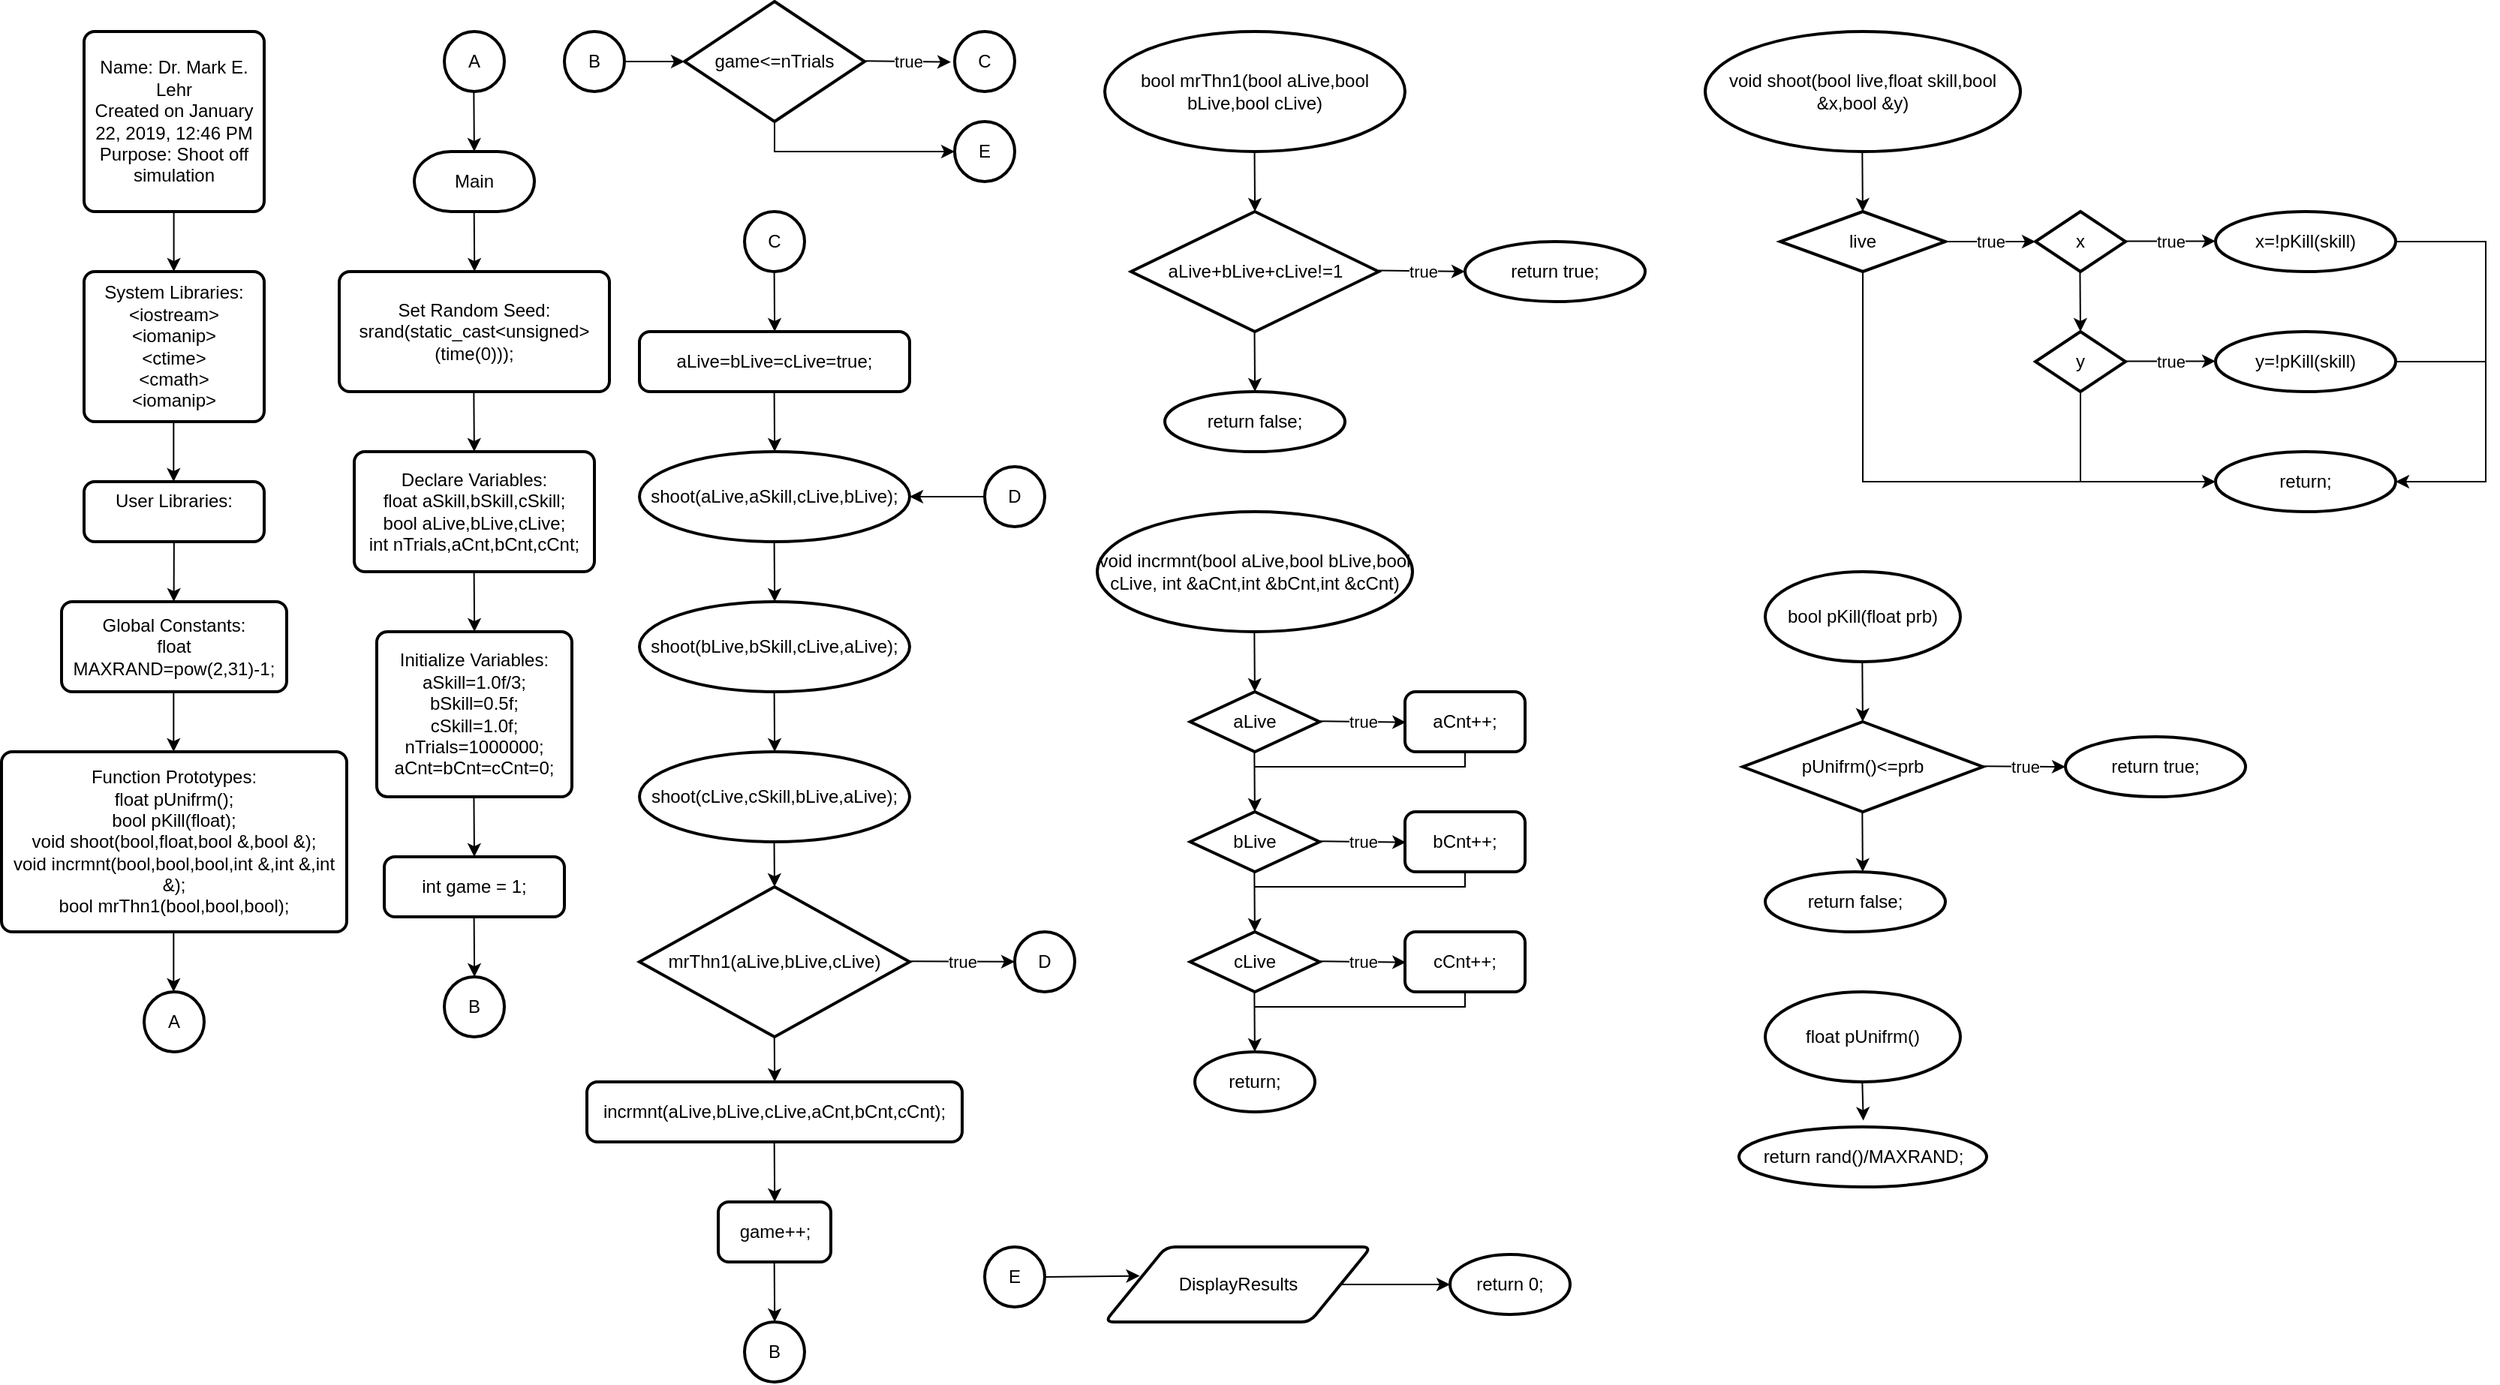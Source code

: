 <mxfile version="23.0.2" type="device">
  <diagram id="C5RBs43oDa-KdzZeNtuy" name="Page-1">
    <mxGraphModel dx="2687" dy="2036" grid="1" gridSize="10" guides="1" tooltips="1" connect="1" arrows="1" fold="1" page="1" pageScale="1" pageWidth="1169" pageHeight="827" background="#FFFFFF" math="0" shadow="0">
      <root>
        <mxCell id="WIyWlLk6GJQsqaUBKTNV-0" />
        <mxCell id="WIyWlLk6GJQsqaUBKTNV-1" parent="WIyWlLk6GJQsqaUBKTNV-0" />
        <mxCell id="3D7BzAcXDY5V_wVuQfPe-7" value="" style="endArrow=classic;html=1;rounded=0;" parent="WIyWlLk6GJQsqaUBKTNV-1" edge="1">
          <mxGeometry width="50" height="50" relative="1" as="geometry">
            <mxPoint x="99.8" y="160" as="sourcePoint" />
            <mxPoint x="99.8" y="200" as="targetPoint" />
          </mxGeometry>
        </mxCell>
        <mxCell id="3D7BzAcXDY5V_wVuQfPe-9" value="" style="endArrow=classic;html=1;rounded=0;" parent="WIyWlLk6GJQsqaUBKTNV-1" source="3D7BzAcXDY5V_wVuQfPe-87" edge="1">
          <mxGeometry width="50" height="50" relative="1" as="geometry">
            <mxPoint x="99.8" y="380" as="sourcePoint" />
            <mxPoint x="99.8" y="420" as="targetPoint" />
          </mxGeometry>
        </mxCell>
        <mxCell id="3D7BzAcXDY5V_wVuQfPe-10" value="" style="endArrow=classic;html=1;rounded=0;" parent="WIyWlLk6GJQsqaUBKTNV-1" edge="1">
          <mxGeometry width="50" height="50" relative="1" as="geometry">
            <mxPoint x="99.66" y="480" as="sourcePoint" />
            <mxPoint x="99.66" y="520" as="targetPoint" />
          </mxGeometry>
        </mxCell>
        <mxCell id="3D7BzAcXDY5V_wVuQfPe-11" value="" style="endArrow=classic;html=1;rounded=0;" parent="WIyWlLk6GJQsqaUBKTNV-1" edge="1">
          <mxGeometry width="50" height="50" relative="1" as="geometry">
            <mxPoint x="99.66" y="640" as="sourcePoint" />
            <mxPoint x="99.66" y="680" as="targetPoint" />
          </mxGeometry>
        </mxCell>
        <mxCell id="3D7BzAcXDY5V_wVuQfPe-37" value="" style="endArrow=classic;html=1;rounded=0;" parent="WIyWlLk6GJQsqaUBKTNV-1" edge="1">
          <mxGeometry width="50" height="50" relative="1" as="geometry">
            <mxPoint x="299.84" y="160" as="sourcePoint" />
            <mxPoint x="300.12" y="200" as="targetPoint" />
          </mxGeometry>
        </mxCell>
        <mxCell id="3D7BzAcXDY5V_wVuQfPe-68" value="" style="endArrow=classic;html=1;rounded=0;" parent="WIyWlLk6GJQsqaUBKTNV-1" edge="1">
          <mxGeometry width="50" height="50" relative="1" as="geometry">
            <mxPoint x="299.66" y="80" as="sourcePoint" />
            <mxPoint x="299.94" y="120" as="targetPoint" />
          </mxGeometry>
        </mxCell>
        <mxCell id="3D7BzAcXDY5V_wVuQfPe-83" value="Main" style="strokeWidth=2;html=1;shape=mxgraph.flowchart.terminator;whiteSpace=wrap;" parent="WIyWlLk6GJQsqaUBKTNV-1" vertex="1">
          <mxGeometry x="260" y="120" width="80" height="40" as="geometry" />
        </mxCell>
        <mxCell id="3D7BzAcXDY5V_wVuQfPe-84" value="&lt;div&gt;Declare Variables:&lt;/div&gt;float aSkill,bSkill,cSkill;&lt;br&gt;bool aLive,bLive,cLive;&lt;br&gt;int nTrials,aCnt,bCnt,cCnt;" style="rounded=1;whiteSpace=wrap;html=1;absoluteArcSize=1;arcSize=14;strokeWidth=2;" parent="WIyWlLk6GJQsqaUBKTNV-1" vertex="1">
          <mxGeometry x="220" y="320" width="160" height="80" as="geometry" />
        </mxCell>
        <mxCell id="3D7BzAcXDY5V_wVuQfPe-85" value="&lt;div&gt;Name: Dr. Mark E. Lehr&lt;/div&gt;Created on January 22, 2019, 12:46 PM&lt;div&gt;Purpose: Shoot off simulation&lt;/div&gt;" style="rounded=1;whiteSpace=wrap;html=1;absoluteArcSize=1;arcSize=14;strokeWidth=2;" parent="WIyWlLk6GJQsqaUBKTNV-1" vertex="1">
          <mxGeometry x="40" y="40" width="120" height="120" as="geometry" />
        </mxCell>
        <mxCell id="3D7BzAcXDY5V_wVuQfPe-86" value="&lt;div&gt;System Libraries:&lt;/div&gt;&lt;div&gt;&amp;lt;iostream&amp;gt;&lt;/div&gt;&lt;div&gt;&amp;lt;iomanip&amp;gt;&lt;/div&gt;&lt;div&gt;&amp;lt;ctime&amp;gt;&lt;/div&gt;&lt;div&gt;&amp;lt;cmath&amp;gt;&lt;/div&gt;&lt;div&gt;&amp;lt;iomanip&amp;gt;&lt;br&gt;&lt;/div&gt;" style="rounded=1;whiteSpace=wrap;html=1;absoluteArcSize=1;arcSize=14;strokeWidth=2;" parent="WIyWlLk6GJQsqaUBKTNV-1" vertex="1">
          <mxGeometry x="40" y="200" width="120" height="100" as="geometry" />
        </mxCell>
        <mxCell id="3D7BzAcXDY5V_wVuQfPe-88" value="" style="endArrow=classic;html=1;rounded=0;" parent="WIyWlLk6GJQsqaUBKTNV-1" target="3D7BzAcXDY5V_wVuQfPe-87" edge="1">
          <mxGeometry width="50" height="50" relative="1" as="geometry">
            <mxPoint x="99.8" y="380" as="sourcePoint" />
            <mxPoint x="99.8" y="420" as="targetPoint" />
          </mxGeometry>
        </mxCell>
        <mxCell id="3D7BzAcXDY5V_wVuQfPe-87" value="&lt;div&gt;User Libraries:&lt;/div&gt;&lt;div&gt;&lt;br&gt;&lt;/div&gt;" style="rounded=1;whiteSpace=wrap;html=1;absoluteArcSize=1;arcSize=14;strokeWidth=2;" parent="WIyWlLk6GJQsqaUBKTNV-1" vertex="1">
          <mxGeometry x="40" y="340" width="120" height="40" as="geometry" />
        </mxCell>
        <mxCell id="3D7BzAcXDY5V_wVuQfPe-89" value="&lt;div&gt;Global Constants:&lt;/div&gt;&lt;div&gt;float MAXRAND=pow(2,31)-1;&lt;br&gt;&lt;/div&gt;" style="rounded=1;whiteSpace=wrap;html=1;absoluteArcSize=1;arcSize=14;strokeWidth=2;" parent="WIyWlLk6GJQsqaUBKTNV-1" vertex="1">
          <mxGeometry x="25" y="420" width="150" height="60" as="geometry" />
        </mxCell>
        <mxCell id="3D7BzAcXDY5V_wVuQfPe-90" value="&lt;div&gt;Function Prototypes:&lt;/div&gt;&lt;div&gt;float pUnifrm();&lt;br&gt;bool pKill(float);&lt;br&gt;void shoot(bool,float,bool &amp;amp;,bool &amp;amp;);&lt;br&gt;void incrmnt(bool,bool,bool,int &amp;amp;,int &amp;amp;,int &amp;amp;);&lt;br&gt;bool mrThn1(bool,bool,bool);&lt;br&gt;&lt;/div&gt;" style="rounded=1;whiteSpace=wrap;html=1;absoluteArcSize=1;arcSize=14;strokeWidth=2;" parent="WIyWlLk6GJQsqaUBKTNV-1" vertex="1">
          <mxGeometry x="-15" y="520" width="230" height="120" as="geometry" />
        </mxCell>
        <mxCell id="3D7BzAcXDY5V_wVuQfPe-92" value="&lt;div&gt;Initialize Variables:&lt;br&gt;&lt;/div&gt;&lt;div&gt;aSkill=1.0f/3;&lt;/div&gt;bSkill=0.5f;&lt;br&gt;cSkill=1.0f;&lt;br&gt;nTrials=1000000;&lt;br&gt;aCnt=bCnt=cCnt=0;" style="rounded=1;whiteSpace=wrap;html=1;absoluteArcSize=1;arcSize=14;strokeWidth=2;" parent="WIyWlLk6GJQsqaUBKTNV-1" vertex="1">
          <mxGeometry x="235" y="440" width="130" height="110" as="geometry" />
        </mxCell>
        <mxCell id="3D7BzAcXDY5V_wVuQfPe-99" value="A" style="strokeWidth=2;html=1;shape=mxgraph.flowchart.start_2;whiteSpace=wrap;" parent="WIyWlLk6GJQsqaUBKTNV-1" vertex="1">
          <mxGeometry x="280" y="40" width="40" height="40" as="geometry" />
        </mxCell>
        <mxCell id="3D7BzAcXDY5V_wVuQfPe-100" value="A" style="strokeWidth=2;html=1;shape=mxgraph.flowchart.start_2;whiteSpace=wrap;" parent="WIyWlLk6GJQsqaUBKTNV-1" vertex="1">
          <mxGeometry x="80" y="680" width="40" height="40" as="geometry" />
        </mxCell>
        <mxCell id="BHlhIp3Oo2TLX51PA0W_-4" value="&lt;div&gt;B&lt;/div&gt;" style="strokeWidth=2;html=1;shape=mxgraph.flowchart.start_2;whiteSpace=wrap;" vertex="1" parent="WIyWlLk6GJQsqaUBKTNV-1">
          <mxGeometry x="360" y="40" width="40" height="40" as="geometry" />
        </mxCell>
        <mxCell id="BHlhIp3Oo2TLX51PA0W_-31" value="" style="endArrow=classic;html=1;rounded=0;" edge="1" parent="WIyWlLk6GJQsqaUBKTNV-1">
          <mxGeometry width="50" height="50" relative="1" as="geometry">
            <mxPoint x="99.66" y="300" as="sourcePoint" />
            <mxPoint x="99.66" y="340" as="targetPoint" />
          </mxGeometry>
        </mxCell>
        <mxCell id="BHlhIp3Oo2TLX51PA0W_-32" value="&lt;div&gt;Set Random Seed:&lt;/div&gt;&lt;div&gt;srand(static_cast&amp;lt;unsigned&amp;gt;(time(0)));&lt;br&gt;&lt;/div&gt;" style="rounded=1;whiteSpace=wrap;html=1;absoluteArcSize=1;arcSize=14;strokeWidth=2;" vertex="1" parent="WIyWlLk6GJQsqaUBKTNV-1">
          <mxGeometry x="210" y="200" width="180" height="80" as="geometry" />
        </mxCell>
        <mxCell id="BHlhIp3Oo2TLX51PA0W_-33" value="" style="endArrow=classic;html=1;rounded=0;" edge="1" parent="WIyWlLk6GJQsqaUBKTNV-1">
          <mxGeometry width="50" height="50" relative="1" as="geometry">
            <mxPoint x="299.66" y="280" as="sourcePoint" />
            <mxPoint x="299.94" y="320" as="targetPoint" />
          </mxGeometry>
        </mxCell>
        <mxCell id="BHlhIp3Oo2TLX51PA0W_-35" value="" style="endArrow=classic;html=1;rounded=0;" edge="1" parent="WIyWlLk6GJQsqaUBKTNV-1">
          <mxGeometry width="50" height="50" relative="1" as="geometry">
            <mxPoint x="299.8" y="400" as="sourcePoint" />
            <mxPoint x="300.08" y="440" as="targetPoint" />
          </mxGeometry>
        </mxCell>
        <mxCell id="BHlhIp3Oo2TLX51PA0W_-36" value="" style="endArrow=classic;html=1;rounded=0;" edge="1" parent="WIyWlLk6GJQsqaUBKTNV-1">
          <mxGeometry width="50" height="50" relative="1" as="geometry">
            <mxPoint x="299.71" y="550" as="sourcePoint" />
            <mxPoint x="299.99" y="590" as="targetPoint" />
          </mxGeometry>
        </mxCell>
        <mxCell id="BHlhIp3Oo2TLX51PA0W_-37" value="&lt;div&gt;B&lt;/div&gt;" style="strokeWidth=2;html=1;shape=mxgraph.flowchart.start_2;whiteSpace=wrap;" vertex="1" parent="WIyWlLk6GJQsqaUBKTNV-1">
          <mxGeometry x="280" y="670" width="40" height="40" as="geometry" />
        </mxCell>
        <mxCell id="BHlhIp3Oo2TLX51PA0W_-40" value="game&amp;lt;=nTrials" style="strokeWidth=2;html=1;shape=mxgraph.flowchart.decision;whiteSpace=wrap;" vertex="1" parent="WIyWlLk6GJQsqaUBKTNV-1">
          <mxGeometry x="440" y="20" width="120" height="80" as="geometry" />
        </mxCell>
        <mxCell id="BHlhIp3Oo2TLX51PA0W_-42" value="aLive=bLive=cLive=true;" style="rounded=1;whiteSpace=wrap;html=1;absoluteArcSize=1;arcSize=14;strokeWidth=2;" vertex="1" parent="WIyWlLk6GJQsqaUBKTNV-1">
          <mxGeometry x="410" y="240" width="180" height="40" as="geometry" />
        </mxCell>
        <mxCell id="BHlhIp3Oo2TLX51PA0W_-43" value="int game = 1;" style="rounded=1;whiteSpace=wrap;html=1;absoluteArcSize=1;arcSize=14;strokeWidth=2;" vertex="1" parent="WIyWlLk6GJQsqaUBKTNV-1">
          <mxGeometry x="240" y="590" width="120" height="40" as="geometry" />
        </mxCell>
        <mxCell id="BHlhIp3Oo2TLX51PA0W_-44" value="" style="endArrow=classic;html=1;rounded=0;" edge="1" parent="WIyWlLk6GJQsqaUBKTNV-1">
          <mxGeometry width="50" height="50" relative="1" as="geometry">
            <mxPoint x="299.8" y="630" as="sourcePoint" />
            <mxPoint x="300.08" y="670" as="targetPoint" />
          </mxGeometry>
        </mxCell>
        <mxCell id="BHlhIp3Oo2TLX51PA0W_-45" value="" style="endArrow=classic;html=1;rounded=0;" edge="1" parent="WIyWlLk6GJQsqaUBKTNV-1">
          <mxGeometry width="50" height="50" relative="1" as="geometry">
            <mxPoint x="499.8" y="200" as="sourcePoint" />
            <mxPoint x="500.08" y="240" as="targetPoint" />
          </mxGeometry>
        </mxCell>
        <mxCell id="BHlhIp3Oo2TLX51PA0W_-56" value="shoot(aLive,aSkill,cLive,bLive);" style="strokeWidth=2;html=1;shape=mxgraph.flowchart.start_2;whiteSpace=wrap;" vertex="1" parent="WIyWlLk6GJQsqaUBKTNV-1">
          <mxGeometry x="410" y="320" width="180" height="60" as="geometry" />
        </mxCell>
        <mxCell id="BHlhIp3Oo2TLX51PA0W_-57" value="shoot(bLive,bSkill,cLive,aLive);" style="strokeWidth=2;html=1;shape=mxgraph.flowchart.start_2;whiteSpace=wrap;" vertex="1" parent="WIyWlLk6GJQsqaUBKTNV-1">
          <mxGeometry x="410" y="420" width="180" height="60" as="geometry" />
        </mxCell>
        <mxCell id="BHlhIp3Oo2TLX51PA0W_-58" value="shoot(cLive,cSkill,bLive,aLive);" style="strokeWidth=2;html=1;shape=mxgraph.flowchart.start_2;whiteSpace=wrap;" vertex="1" parent="WIyWlLk6GJQsqaUBKTNV-1">
          <mxGeometry x="410" y="520" width="180" height="60" as="geometry" />
        </mxCell>
        <mxCell id="BHlhIp3Oo2TLX51PA0W_-59" value="" style="endArrow=classic;html=1;rounded=0;" edge="1" parent="WIyWlLk6GJQsqaUBKTNV-1">
          <mxGeometry width="50" height="50" relative="1" as="geometry">
            <mxPoint x="499.8" y="280" as="sourcePoint" />
            <mxPoint x="500.08" y="320" as="targetPoint" />
          </mxGeometry>
        </mxCell>
        <mxCell id="BHlhIp3Oo2TLX51PA0W_-60" value="" style="endArrow=classic;html=1;rounded=0;" edge="1" parent="WIyWlLk6GJQsqaUBKTNV-1">
          <mxGeometry width="50" height="50" relative="1" as="geometry">
            <mxPoint x="499.8" y="380" as="sourcePoint" />
            <mxPoint x="500.08" y="420" as="targetPoint" />
          </mxGeometry>
        </mxCell>
        <mxCell id="BHlhIp3Oo2TLX51PA0W_-61" value="" style="endArrow=classic;html=1;rounded=0;" edge="1" parent="WIyWlLk6GJQsqaUBKTNV-1">
          <mxGeometry width="50" height="50" relative="1" as="geometry">
            <mxPoint x="499.8" y="480" as="sourcePoint" />
            <mxPoint x="500.08" y="520" as="targetPoint" />
          </mxGeometry>
        </mxCell>
        <mxCell id="BHlhIp3Oo2TLX51PA0W_-63" value="mrThn1(aLive,bLive,cLive)" style="strokeWidth=2;html=1;shape=mxgraph.flowchart.decision;whiteSpace=wrap;" vertex="1" parent="WIyWlLk6GJQsqaUBKTNV-1">
          <mxGeometry x="410" y="610" width="180" height="100" as="geometry" />
        </mxCell>
        <mxCell id="BHlhIp3Oo2TLX51PA0W_-64" value="" style="endArrow=classic;html=1;rounded=0;" edge="1" parent="WIyWlLk6GJQsqaUBKTNV-1">
          <mxGeometry width="50" height="50" relative="1" as="geometry">
            <mxPoint x="499.76" y="580" as="sourcePoint" />
            <mxPoint x="500" y="610" as="targetPoint" />
          </mxGeometry>
        </mxCell>
        <mxCell id="BHlhIp3Oo2TLX51PA0W_-65" value="" style="endArrow=classic;html=1;rounded=0;" edge="1" parent="WIyWlLk6GJQsqaUBKTNV-1" source="BHlhIp3Oo2TLX51PA0W_-67">
          <mxGeometry relative="1" as="geometry">
            <mxPoint x="590" y="659.66" as="sourcePoint" />
            <mxPoint x="660" y="660" as="targetPoint" />
          </mxGeometry>
        </mxCell>
        <mxCell id="BHlhIp3Oo2TLX51PA0W_-68" value="" style="endArrow=classic;html=1;rounded=0;" edge="1" parent="WIyWlLk6GJQsqaUBKTNV-1" target="BHlhIp3Oo2TLX51PA0W_-67">
          <mxGeometry relative="1" as="geometry">
            <mxPoint x="590" y="659.66" as="sourcePoint" />
            <mxPoint x="660" y="660" as="targetPoint" />
          </mxGeometry>
        </mxCell>
        <mxCell id="BHlhIp3Oo2TLX51PA0W_-69" value="true" style="edgeLabel;resizable=0;html=1;align=center;verticalAlign=middle;" connectable="0" vertex="1" parent="BHlhIp3Oo2TLX51PA0W_-68">
          <mxGeometry relative="1" as="geometry" />
        </mxCell>
        <mxCell id="BHlhIp3Oo2TLX51PA0W_-67" value="D" style="strokeWidth=2;html=1;shape=mxgraph.flowchart.start_2;whiteSpace=wrap;" vertex="1" parent="WIyWlLk6GJQsqaUBKTNV-1">
          <mxGeometry x="660" y="640" width="40" height="40" as="geometry" />
        </mxCell>
        <mxCell id="BHlhIp3Oo2TLX51PA0W_-70" value="D" style="strokeWidth=2;html=1;shape=mxgraph.flowchart.start_2;whiteSpace=wrap;" vertex="1" parent="WIyWlLk6GJQsqaUBKTNV-1">
          <mxGeometry x="640" y="330" width="40" height="40" as="geometry" />
        </mxCell>
        <mxCell id="BHlhIp3Oo2TLX51PA0W_-71" value="" style="endArrow=classic;html=1;rounded=0;exitX=0;exitY=0.5;exitDx=0;exitDy=0;exitPerimeter=0;entryX=1;entryY=0.5;entryDx=0;entryDy=0;entryPerimeter=0;" edge="1" parent="WIyWlLk6GJQsqaUBKTNV-1" source="BHlhIp3Oo2TLX51PA0W_-70" target="BHlhIp3Oo2TLX51PA0W_-56">
          <mxGeometry width="50" height="50" relative="1" as="geometry">
            <mxPoint x="630" y="480" as="sourcePoint" />
            <mxPoint x="600" y="350" as="targetPoint" />
          </mxGeometry>
        </mxCell>
        <mxCell id="BHlhIp3Oo2TLX51PA0W_-73" value="" style="endArrow=classic;html=1;rounded=0;" edge="1" parent="WIyWlLk6GJQsqaUBKTNV-1">
          <mxGeometry width="50" height="50" relative="1" as="geometry">
            <mxPoint x="499.86" y="710" as="sourcePoint" />
            <mxPoint x="500.1" y="740" as="targetPoint" />
          </mxGeometry>
        </mxCell>
        <mxCell id="BHlhIp3Oo2TLX51PA0W_-75" value="incrmnt(aLive,bLive,cLive,aCnt,bCnt,cCnt);" style="rounded=1;whiteSpace=wrap;html=1;absoluteArcSize=1;arcSize=14;strokeWidth=2;" vertex="1" parent="WIyWlLk6GJQsqaUBKTNV-1">
          <mxGeometry x="375" y="740" width="250" height="40" as="geometry" />
        </mxCell>
        <mxCell id="BHlhIp3Oo2TLX51PA0W_-77" value="void incrmnt(bool aLive,bool bLive,bool cLive, int &amp;amp;aCnt,int &amp;amp;bCnt,int &amp;amp;cCnt)" style="strokeWidth=2;html=1;shape=mxgraph.flowchart.start_1;whiteSpace=wrap;" vertex="1" parent="WIyWlLk6GJQsqaUBKTNV-1">
          <mxGeometry x="715" y="360" width="210" height="80" as="geometry" />
        </mxCell>
        <mxCell id="BHlhIp3Oo2TLX51PA0W_-78" value="bool mrThn1(bool aLive,bool bLive,bool cLive)" style="strokeWidth=2;html=1;shape=mxgraph.flowchart.start_1;whiteSpace=wrap;" vertex="1" parent="WIyWlLk6GJQsqaUBKTNV-1">
          <mxGeometry x="720" y="40" width="200" height="80" as="geometry" />
        </mxCell>
        <mxCell id="BHlhIp3Oo2TLX51PA0W_-79" value="void shoot(bool live,float skill,bool &amp;amp;x,bool &amp;amp;y)" style="strokeWidth=2;html=1;shape=mxgraph.flowchart.start_1;whiteSpace=wrap;" vertex="1" parent="WIyWlLk6GJQsqaUBKTNV-1">
          <mxGeometry x="1120" y="40" width="210" height="80" as="geometry" />
        </mxCell>
        <mxCell id="BHlhIp3Oo2TLX51PA0W_-80" value="bool pKill(float prb)" style="strokeWidth=2;html=1;shape=mxgraph.flowchart.start_1;whiteSpace=wrap;" vertex="1" parent="WIyWlLk6GJQsqaUBKTNV-1">
          <mxGeometry x="1160" y="400" width="130" height="60" as="geometry" />
        </mxCell>
        <mxCell id="BHlhIp3Oo2TLX51PA0W_-81" value="float pUnifrm()" style="strokeWidth=2;html=1;shape=mxgraph.flowchart.start_1;whiteSpace=wrap;" vertex="1" parent="WIyWlLk6GJQsqaUBKTNV-1">
          <mxGeometry x="1160" y="680" width="130" height="60" as="geometry" />
        </mxCell>
        <mxCell id="BHlhIp3Oo2TLX51PA0W_-83" value="aLive+bLive+cLive!=1" style="strokeWidth=2;html=1;shape=mxgraph.flowchart.decision;whiteSpace=wrap;" vertex="1" parent="WIyWlLk6GJQsqaUBKTNV-1">
          <mxGeometry x="737.5" y="160" width="165" height="80" as="geometry" />
        </mxCell>
        <mxCell id="BHlhIp3Oo2TLX51PA0W_-84" value="" style="endArrow=classic;html=1;rounded=0;" edge="1" parent="WIyWlLk6GJQsqaUBKTNV-1">
          <mxGeometry relative="1" as="geometry">
            <mxPoint x="902.5" y="199.31" as="sourcePoint" />
            <mxPoint x="960" y="200" as="targetPoint" />
          </mxGeometry>
        </mxCell>
        <mxCell id="BHlhIp3Oo2TLX51PA0W_-85" value="true" style="edgeLabel;resizable=0;html=1;align=center;verticalAlign=middle;" connectable="0" vertex="1" parent="BHlhIp3Oo2TLX51PA0W_-84">
          <mxGeometry relative="1" as="geometry" />
        </mxCell>
        <mxCell id="BHlhIp3Oo2TLX51PA0W_-86" value="return true;" style="strokeWidth=2;html=1;shape=mxgraph.flowchart.start_1;whiteSpace=wrap;" vertex="1" parent="WIyWlLk6GJQsqaUBKTNV-1">
          <mxGeometry x="960" y="180" width="120" height="40" as="geometry" />
        </mxCell>
        <mxCell id="BHlhIp3Oo2TLX51PA0W_-88" value="" style="endArrow=classic;html=1;rounded=0;" edge="1" parent="WIyWlLk6GJQsqaUBKTNV-1">
          <mxGeometry width="50" height="50" relative="1" as="geometry">
            <mxPoint x="819.76" y="240" as="sourcePoint" />
            <mxPoint x="820.04" y="280" as="targetPoint" />
          </mxGeometry>
        </mxCell>
        <mxCell id="BHlhIp3Oo2TLX51PA0W_-89" value="" style="endArrow=classic;html=1;rounded=0;" edge="1" parent="WIyWlLk6GJQsqaUBKTNV-1">
          <mxGeometry width="50" height="50" relative="1" as="geometry">
            <mxPoint x="819.76" y="120" as="sourcePoint" />
            <mxPoint x="820.04" y="160" as="targetPoint" />
          </mxGeometry>
        </mxCell>
        <mxCell id="BHlhIp3Oo2TLX51PA0W_-90" value="return false;" style="strokeWidth=2;html=1;shape=mxgraph.flowchart.start_1;whiteSpace=wrap;" vertex="1" parent="WIyWlLk6GJQsqaUBKTNV-1">
          <mxGeometry x="760" y="280" width="120" height="40" as="geometry" />
        </mxCell>
        <mxCell id="BHlhIp3Oo2TLX51PA0W_-91" value="aLive" style="strokeWidth=2;html=1;shape=mxgraph.flowchart.decision;whiteSpace=wrap;" vertex="1" parent="WIyWlLk6GJQsqaUBKTNV-1">
          <mxGeometry x="776.88" y="480" width="86.25" height="40" as="geometry" />
        </mxCell>
        <mxCell id="BHlhIp3Oo2TLX51PA0W_-92" value="" style="endArrow=classic;html=1;rounded=0;" edge="1" parent="WIyWlLk6GJQsqaUBKTNV-1">
          <mxGeometry relative="1" as="geometry">
            <mxPoint x="863.13" y="499.65" as="sourcePoint" />
            <mxPoint x="920.63" y="500.34" as="targetPoint" />
          </mxGeometry>
        </mxCell>
        <mxCell id="BHlhIp3Oo2TLX51PA0W_-93" value="true" style="edgeLabel;resizable=0;html=1;align=center;verticalAlign=middle;" connectable="0" vertex="1" parent="BHlhIp3Oo2TLX51PA0W_-92">
          <mxGeometry relative="1" as="geometry" />
        </mxCell>
        <mxCell id="BHlhIp3Oo2TLX51PA0W_-94" value="aCnt++;" style="rounded=1;whiteSpace=wrap;html=1;absoluteArcSize=1;arcSize=14;strokeWidth=2;" vertex="1" parent="WIyWlLk6GJQsqaUBKTNV-1">
          <mxGeometry x="920" y="480" width="80" height="40" as="geometry" />
        </mxCell>
        <mxCell id="BHlhIp3Oo2TLX51PA0W_-95" value="" style="endArrow=classic;html=1;rounded=0;" edge="1" parent="WIyWlLk6GJQsqaUBKTNV-1">
          <mxGeometry width="50" height="50" relative="1" as="geometry">
            <mxPoint x="819.66" y="520" as="sourcePoint" />
            <mxPoint x="819.94" y="560" as="targetPoint" />
          </mxGeometry>
        </mxCell>
        <mxCell id="BHlhIp3Oo2TLX51PA0W_-96" value="" style="endArrow=none;html=1;rounded=0;exitX=0.5;exitY=1;exitDx=0;exitDy=0;" edge="1" parent="WIyWlLk6GJQsqaUBKTNV-1" source="BHlhIp3Oo2TLX51PA0W_-94">
          <mxGeometry width="50" height="50" relative="1" as="geometry">
            <mxPoint x="890" y="460" as="sourcePoint" />
            <mxPoint x="820" y="530" as="targetPoint" />
            <Array as="points">
              <mxPoint x="960" y="530" />
            </Array>
          </mxGeometry>
        </mxCell>
        <mxCell id="BHlhIp3Oo2TLX51PA0W_-103" value="bLive" style="strokeWidth=2;html=1;shape=mxgraph.flowchart.decision;whiteSpace=wrap;" vertex="1" parent="WIyWlLk6GJQsqaUBKTNV-1">
          <mxGeometry x="776.88" y="560" width="86.25" height="40" as="geometry" />
        </mxCell>
        <mxCell id="BHlhIp3Oo2TLX51PA0W_-104" value="" style="endArrow=classic;html=1;rounded=0;" edge="1" parent="WIyWlLk6GJQsqaUBKTNV-1">
          <mxGeometry relative="1" as="geometry">
            <mxPoint x="863.13" y="579.65" as="sourcePoint" />
            <mxPoint x="920.63" y="580.34" as="targetPoint" />
          </mxGeometry>
        </mxCell>
        <mxCell id="BHlhIp3Oo2TLX51PA0W_-105" value="true" style="edgeLabel;resizable=0;html=1;align=center;verticalAlign=middle;" connectable="0" vertex="1" parent="BHlhIp3Oo2TLX51PA0W_-104">
          <mxGeometry relative="1" as="geometry" />
        </mxCell>
        <mxCell id="BHlhIp3Oo2TLX51PA0W_-106" value="bCnt++;" style="rounded=1;whiteSpace=wrap;html=1;absoluteArcSize=1;arcSize=14;strokeWidth=2;" vertex="1" parent="WIyWlLk6GJQsqaUBKTNV-1">
          <mxGeometry x="920" y="560" width="80" height="40" as="geometry" />
        </mxCell>
        <mxCell id="BHlhIp3Oo2TLX51PA0W_-107" value="" style="endArrow=classic;html=1;rounded=0;" edge="1" parent="WIyWlLk6GJQsqaUBKTNV-1">
          <mxGeometry width="50" height="50" relative="1" as="geometry">
            <mxPoint x="819.66" y="600" as="sourcePoint" />
            <mxPoint x="819.94" y="640" as="targetPoint" />
          </mxGeometry>
        </mxCell>
        <mxCell id="BHlhIp3Oo2TLX51PA0W_-108" value="" style="endArrow=none;html=1;rounded=0;exitX=0.5;exitY=1;exitDx=0;exitDy=0;" edge="1" parent="WIyWlLk6GJQsqaUBKTNV-1" source="BHlhIp3Oo2TLX51PA0W_-106">
          <mxGeometry width="50" height="50" relative="1" as="geometry">
            <mxPoint x="890" y="540" as="sourcePoint" />
            <mxPoint x="820" y="610" as="targetPoint" />
            <Array as="points">
              <mxPoint x="960" y="610" />
            </Array>
          </mxGeometry>
        </mxCell>
        <mxCell id="BHlhIp3Oo2TLX51PA0W_-109" value="cLive" style="strokeWidth=2;html=1;shape=mxgraph.flowchart.decision;whiteSpace=wrap;" vertex="1" parent="WIyWlLk6GJQsqaUBKTNV-1">
          <mxGeometry x="776.88" y="640" width="86.25" height="40" as="geometry" />
        </mxCell>
        <mxCell id="BHlhIp3Oo2TLX51PA0W_-110" value="" style="endArrow=classic;html=1;rounded=0;" edge="1" parent="WIyWlLk6GJQsqaUBKTNV-1">
          <mxGeometry relative="1" as="geometry">
            <mxPoint x="863.13" y="659.65" as="sourcePoint" />
            <mxPoint x="920.63" y="660.34" as="targetPoint" />
          </mxGeometry>
        </mxCell>
        <mxCell id="BHlhIp3Oo2TLX51PA0W_-111" value="true" style="edgeLabel;resizable=0;html=1;align=center;verticalAlign=middle;" connectable="0" vertex="1" parent="BHlhIp3Oo2TLX51PA0W_-110">
          <mxGeometry relative="1" as="geometry" />
        </mxCell>
        <mxCell id="BHlhIp3Oo2TLX51PA0W_-112" value="cCnt++;" style="rounded=1;whiteSpace=wrap;html=1;absoluteArcSize=1;arcSize=14;strokeWidth=2;" vertex="1" parent="WIyWlLk6GJQsqaUBKTNV-1">
          <mxGeometry x="920" y="640" width="80" height="40" as="geometry" />
        </mxCell>
        <mxCell id="BHlhIp3Oo2TLX51PA0W_-113" value="" style="endArrow=classic;html=1;rounded=0;" edge="1" parent="WIyWlLk6GJQsqaUBKTNV-1">
          <mxGeometry width="50" height="50" relative="1" as="geometry">
            <mxPoint x="819.66" y="680" as="sourcePoint" />
            <mxPoint x="819.94" y="720" as="targetPoint" />
          </mxGeometry>
        </mxCell>
        <mxCell id="BHlhIp3Oo2TLX51PA0W_-114" value="" style="endArrow=none;html=1;rounded=0;exitX=0.5;exitY=1;exitDx=0;exitDy=0;" edge="1" parent="WIyWlLk6GJQsqaUBKTNV-1" source="BHlhIp3Oo2TLX51PA0W_-112">
          <mxGeometry width="50" height="50" relative="1" as="geometry">
            <mxPoint x="890" y="620" as="sourcePoint" />
            <mxPoint x="820" y="690" as="targetPoint" />
            <Array as="points">
              <mxPoint x="960" y="690" />
            </Array>
          </mxGeometry>
        </mxCell>
        <mxCell id="BHlhIp3Oo2TLX51PA0W_-115" value="return;" style="strokeWidth=2;html=1;shape=mxgraph.flowchart.start_1;whiteSpace=wrap;" vertex="1" parent="WIyWlLk6GJQsqaUBKTNV-1">
          <mxGeometry x="780.01" y="720" width="79.99" height="40" as="geometry" />
        </mxCell>
        <mxCell id="BHlhIp3Oo2TLX51PA0W_-116" value="" style="endArrow=classic;html=1;rounded=0;" edge="1" parent="WIyWlLk6GJQsqaUBKTNV-1">
          <mxGeometry width="50" height="50" relative="1" as="geometry">
            <mxPoint x="819.66" y="440" as="sourcePoint" />
            <mxPoint x="819.94" y="480" as="targetPoint" />
          </mxGeometry>
        </mxCell>
        <mxCell id="BHlhIp3Oo2TLX51PA0W_-117" value="live" style="strokeWidth=2;html=1;shape=mxgraph.flowchart.decision;whiteSpace=wrap;" vertex="1" parent="WIyWlLk6GJQsqaUBKTNV-1">
          <mxGeometry x="1170" y="160" width="110" height="40" as="geometry" />
        </mxCell>
        <mxCell id="BHlhIp3Oo2TLX51PA0W_-118" value="" style="endArrow=classic;html=1;rounded=0;" edge="1" parent="WIyWlLk6GJQsqaUBKTNV-1">
          <mxGeometry width="50" height="50" relative="1" as="geometry">
            <mxPoint x="1224.66" y="120" as="sourcePoint" />
            <mxPoint x="1224.94" y="160" as="targetPoint" />
          </mxGeometry>
        </mxCell>
        <mxCell id="BHlhIp3Oo2TLX51PA0W_-119" value="" style="endArrow=classic;html=1;rounded=0;entryX=0;entryY=0.5;entryDx=0;entryDy=0;entryPerimeter=0;" edge="1" parent="WIyWlLk6GJQsqaUBKTNV-1" target="BHlhIp3Oo2TLX51PA0W_-121">
          <mxGeometry relative="1" as="geometry">
            <mxPoint x="1280" y="180.0" as="sourcePoint" />
            <mxPoint x="1337.5" y="180.69" as="targetPoint" />
          </mxGeometry>
        </mxCell>
        <mxCell id="BHlhIp3Oo2TLX51PA0W_-120" value="true" style="edgeLabel;resizable=0;html=1;align=center;verticalAlign=middle;" connectable="0" vertex="1" parent="BHlhIp3Oo2TLX51PA0W_-119">
          <mxGeometry relative="1" as="geometry" />
        </mxCell>
        <mxCell id="BHlhIp3Oo2TLX51PA0W_-121" value="x" style="strokeWidth=2;html=1;shape=mxgraph.flowchart.decision;whiteSpace=wrap;" vertex="1" parent="WIyWlLk6GJQsqaUBKTNV-1">
          <mxGeometry x="1340" y="160" width="60" height="40" as="geometry" />
        </mxCell>
        <mxCell id="BHlhIp3Oo2TLX51PA0W_-122" value="" style="endArrow=classic;html=1;rounded=0;entryX=0;entryY=0.5;entryDx=0;entryDy=0;entryPerimeter=0;" edge="1" parent="WIyWlLk6GJQsqaUBKTNV-1">
          <mxGeometry relative="1" as="geometry">
            <mxPoint x="1400" y="179.71" as="sourcePoint" />
            <mxPoint x="1460" y="179.71" as="targetPoint" />
          </mxGeometry>
        </mxCell>
        <mxCell id="BHlhIp3Oo2TLX51PA0W_-123" value="true" style="edgeLabel;resizable=0;html=1;align=center;verticalAlign=middle;" connectable="0" vertex="1" parent="BHlhIp3Oo2TLX51PA0W_-122">
          <mxGeometry relative="1" as="geometry" />
        </mxCell>
        <mxCell id="BHlhIp3Oo2TLX51PA0W_-124" value="x=!pKill(skill)" style="strokeWidth=2;html=1;shape=mxgraph.flowchart.start_1;whiteSpace=wrap;" vertex="1" parent="WIyWlLk6GJQsqaUBKTNV-1">
          <mxGeometry x="1460" y="160" width="120" height="40" as="geometry" />
        </mxCell>
        <mxCell id="BHlhIp3Oo2TLX51PA0W_-125" value="" style="endArrow=classic;html=1;rounded=0;" edge="1" parent="WIyWlLk6GJQsqaUBKTNV-1">
          <mxGeometry width="50" height="50" relative="1" as="geometry">
            <mxPoint x="1369.71" y="200" as="sourcePoint" />
            <mxPoint x="1369.99" y="240" as="targetPoint" />
          </mxGeometry>
        </mxCell>
        <mxCell id="BHlhIp3Oo2TLX51PA0W_-126" value="y" style="strokeWidth=2;html=1;shape=mxgraph.flowchart.decision;whiteSpace=wrap;" vertex="1" parent="WIyWlLk6GJQsqaUBKTNV-1">
          <mxGeometry x="1340" y="240" width="60" height="40" as="geometry" />
        </mxCell>
        <mxCell id="BHlhIp3Oo2TLX51PA0W_-128" value="" style="endArrow=classic;html=1;rounded=0;entryX=0;entryY=0.5;entryDx=0;entryDy=0;entryPerimeter=0;" edge="1" parent="WIyWlLk6GJQsqaUBKTNV-1">
          <mxGeometry relative="1" as="geometry">
            <mxPoint x="1400" y="259.71" as="sourcePoint" />
            <mxPoint x="1460" y="259.71" as="targetPoint" />
          </mxGeometry>
        </mxCell>
        <mxCell id="BHlhIp3Oo2TLX51PA0W_-129" value="true" style="edgeLabel;resizable=0;html=1;align=center;verticalAlign=middle;" connectable="0" vertex="1" parent="BHlhIp3Oo2TLX51PA0W_-128">
          <mxGeometry relative="1" as="geometry" />
        </mxCell>
        <mxCell id="BHlhIp3Oo2TLX51PA0W_-130" value="y=!pKill(skill)" style="strokeWidth=2;html=1;shape=mxgraph.flowchart.start_1;whiteSpace=wrap;" vertex="1" parent="WIyWlLk6GJQsqaUBKTNV-1">
          <mxGeometry x="1460" y="240" width="120" height="40" as="geometry" />
        </mxCell>
        <mxCell id="BHlhIp3Oo2TLX51PA0W_-131" value="return;" style="strokeWidth=2;html=1;shape=mxgraph.flowchart.start_1;whiteSpace=wrap;" vertex="1" parent="WIyWlLk6GJQsqaUBKTNV-1">
          <mxGeometry x="1460" y="320" width="120" height="40" as="geometry" />
        </mxCell>
        <mxCell id="BHlhIp3Oo2TLX51PA0W_-132" value="" style="endArrow=classic;html=1;rounded=0;exitX=1;exitY=0.5;exitDx=0;exitDy=0;exitPerimeter=0;entryX=1;entryY=0.5;entryDx=0;entryDy=0;entryPerimeter=0;" edge="1" parent="WIyWlLk6GJQsqaUBKTNV-1" source="BHlhIp3Oo2TLX51PA0W_-124" target="BHlhIp3Oo2TLX51PA0W_-131">
          <mxGeometry width="50" height="50" relative="1" as="geometry">
            <mxPoint x="1640.0" y="200" as="sourcePoint" />
            <mxPoint x="1640.28" y="240" as="targetPoint" />
            <Array as="points">
              <mxPoint x="1640" y="180" />
              <mxPoint x="1640" y="340" />
            </Array>
          </mxGeometry>
        </mxCell>
        <mxCell id="BHlhIp3Oo2TLX51PA0W_-133" value="" style="endArrow=none;html=1;rounded=0;exitX=1;exitY=0.5;exitDx=0;exitDy=0;exitPerimeter=0;" edge="1" parent="WIyWlLk6GJQsqaUBKTNV-1" source="BHlhIp3Oo2TLX51PA0W_-130">
          <mxGeometry width="50" height="50" relative="1" as="geometry">
            <mxPoint x="1560" y="230" as="sourcePoint" />
            <mxPoint x="1640" y="260" as="targetPoint" />
          </mxGeometry>
        </mxCell>
        <mxCell id="BHlhIp3Oo2TLX51PA0W_-134" value="" style="endArrow=classic;html=1;rounded=0;entryX=0;entryY=0.5;entryDx=0;entryDy=0;entryPerimeter=0;exitX=0.5;exitY=1;exitDx=0;exitDy=0;exitPerimeter=0;" edge="1" parent="WIyWlLk6GJQsqaUBKTNV-1" source="BHlhIp3Oo2TLX51PA0W_-117" target="BHlhIp3Oo2TLX51PA0W_-131">
          <mxGeometry width="50" height="50" relative="1" as="geometry">
            <mxPoint x="1369.71" y="280" as="sourcePoint" />
            <mxPoint x="1369.99" y="320" as="targetPoint" />
            <Array as="points">
              <mxPoint x="1225" y="340" />
            </Array>
          </mxGeometry>
        </mxCell>
        <mxCell id="BHlhIp3Oo2TLX51PA0W_-135" value="" style="endArrow=none;html=1;rounded=0;exitX=0.5;exitY=1;exitDx=0;exitDy=0;exitPerimeter=0;" edge="1" parent="WIyWlLk6GJQsqaUBKTNV-1" source="BHlhIp3Oo2TLX51PA0W_-126">
          <mxGeometry width="50" height="50" relative="1" as="geometry">
            <mxPoint x="1360" y="230" as="sourcePoint" />
            <mxPoint x="1370" y="340" as="targetPoint" />
          </mxGeometry>
        </mxCell>
        <mxCell id="BHlhIp3Oo2TLX51PA0W_-137" value="pUnifrm()&amp;lt;=prb" style="strokeWidth=2;html=1;shape=mxgraph.flowchart.decision;whiteSpace=wrap;" vertex="1" parent="WIyWlLk6GJQsqaUBKTNV-1">
          <mxGeometry x="1145" y="500" width="160" height="60" as="geometry" />
        </mxCell>
        <mxCell id="BHlhIp3Oo2TLX51PA0W_-138" value="" style="endArrow=classic;html=1;rounded=0;entryX=0;entryY=0.5;entryDx=0;entryDy=0;entryPerimeter=0;" edge="1" parent="WIyWlLk6GJQsqaUBKTNV-1" target="BHlhIp3Oo2TLX51PA0W_-140">
          <mxGeometry relative="1" as="geometry">
            <mxPoint x="1305" y="529.66" as="sourcePoint" />
            <mxPoint x="1365" y="529.66" as="targetPoint" />
          </mxGeometry>
        </mxCell>
        <mxCell id="BHlhIp3Oo2TLX51PA0W_-139" value="true" style="edgeLabel;resizable=0;html=1;align=center;verticalAlign=middle;" connectable="0" vertex="1" parent="BHlhIp3Oo2TLX51PA0W_-138">
          <mxGeometry relative="1" as="geometry" />
        </mxCell>
        <mxCell id="BHlhIp3Oo2TLX51PA0W_-140" value="return true;" style="strokeWidth=2;html=1;shape=mxgraph.flowchart.start_1;whiteSpace=wrap;" vertex="1" parent="WIyWlLk6GJQsqaUBKTNV-1">
          <mxGeometry x="1360" y="510" width="120" height="40" as="geometry" />
        </mxCell>
        <mxCell id="BHlhIp3Oo2TLX51PA0W_-141" value="return false;" style="strokeWidth=2;html=1;shape=mxgraph.flowchart.start_1;whiteSpace=wrap;" vertex="1" parent="WIyWlLk6GJQsqaUBKTNV-1">
          <mxGeometry x="1160" y="600" width="120" height="40" as="geometry" />
        </mxCell>
        <mxCell id="BHlhIp3Oo2TLX51PA0W_-142" value="" style="endArrow=classic;html=1;rounded=0;" edge="1" parent="WIyWlLk6GJQsqaUBKTNV-1">
          <mxGeometry width="50" height="50" relative="1" as="geometry">
            <mxPoint x="1224.66" y="460" as="sourcePoint" />
            <mxPoint x="1224.94" y="500" as="targetPoint" />
          </mxGeometry>
        </mxCell>
        <mxCell id="BHlhIp3Oo2TLX51PA0W_-143" value="" style="endArrow=classic;html=1;rounded=0;" edge="1" parent="WIyWlLk6GJQsqaUBKTNV-1">
          <mxGeometry width="50" height="50" relative="1" as="geometry">
            <mxPoint x="1224.66" y="560" as="sourcePoint" />
            <mxPoint x="1224.94" y="600" as="targetPoint" />
          </mxGeometry>
        </mxCell>
        <mxCell id="BHlhIp3Oo2TLX51PA0W_-144" value="return rand()/MAXRAND;" style="strokeWidth=2;html=1;shape=mxgraph.flowchart.start_1;whiteSpace=wrap;" vertex="1" parent="WIyWlLk6GJQsqaUBKTNV-1">
          <mxGeometry x="1142.5" y="770" width="165" height="40" as="geometry" />
        </mxCell>
        <mxCell id="BHlhIp3Oo2TLX51PA0W_-145" value="" style="endArrow=classic;html=1;rounded=0;entryX=0.502;entryY=-0.106;entryDx=0;entryDy=0;entryPerimeter=0;" edge="1" parent="WIyWlLk6GJQsqaUBKTNV-1" target="BHlhIp3Oo2TLX51PA0W_-144">
          <mxGeometry width="50" height="50" relative="1" as="geometry">
            <mxPoint x="1224.66" y="740" as="sourcePoint" />
            <mxPoint x="1224.94" y="780" as="targetPoint" />
          </mxGeometry>
        </mxCell>
        <mxCell id="BHlhIp3Oo2TLX51PA0W_-146" value="" style="endArrow=classic;html=1;rounded=0;" edge="1" parent="WIyWlLk6GJQsqaUBKTNV-1">
          <mxGeometry width="50" height="50" relative="1" as="geometry">
            <mxPoint x="499.83" y="780" as="sourcePoint" />
            <mxPoint x="500.11" y="820" as="targetPoint" />
          </mxGeometry>
        </mxCell>
        <mxCell id="BHlhIp3Oo2TLX51PA0W_-147" value="B" style="strokeWidth=2;html=1;shape=mxgraph.flowchart.start_2;whiteSpace=wrap;" vertex="1" parent="WIyWlLk6GJQsqaUBKTNV-1">
          <mxGeometry x="480" y="900" width="40" height="40" as="geometry" />
        </mxCell>
        <mxCell id="BHlhIp3Oo2TLX51PA0W_-148" value="game++;" style="rounded=1;whiteSpace=wrap;html=1;absoluteArcSize=1;arcSize=14;strokeWidth=2;" vertex="1" parent="WIyWlLk6GJQsqaUBKTNV-1">
          <mxGeometry x="462.5" y="820" width="75" height="40" as="geometry" />
        </mxCell>
        <mxCell id="BHlhIp3Oo2TLX51PA0W_-149" value="" style="endArrow=classic;html=1;rounded=0;" edge="1" parent="WIyWlLk6GJQsqaUBKTNV-1">
          <mxGeometry width="50" height="50" relative="1" as="geometry">
            <mxPoint x="499.83" y="860" as="sourcePoint" />
            <mxPoint x="500.11" y="900" as="targetPoint" />
          </mxGeometry>
        </mxCell>
        <mxCell id="BHlhIp3Oo2TLX51PA0W_-150" value="" style="endArrow=classic;html=1;rounded=0;entryX=0;entryY=0.5;entryDx=0;entryDy=0;entryPerimeter=0;exitX=1;exitY=0.5;exitDx=0;exitDy=0;exitPerimeter=0;" edge="1" parent="WIyWlLk6GJQsqaUBKTNV-1" source="BHlhIp3Oo2TLX51PA0W_-4" target="BHlhIp3Oo2TLX51PA0W_-40">
          <mxGeometry width="50" height="50" relative="1" as="geometry">
            <mxPoint x="409.43" y="60" as="sourcePoint" />
            <mxPoint x="409.71" y="100" as="targetPoint" />
          </mxGeometry>
        </mxCell>
        <mxCell id="BHlhIp3Oo2TLX51PA0W_-151" value="" style="endArrow=classic;html=1;rounded=0;" edge="1" parent="WIyWlLk6GJQsqaUBKTNV-1">
          <mxGeometry relative="1" as="geometry">
            <mxPoint x="560" y="59.66" as="sourcePoint" />
            <mxPoint x="617.5" y="60.35" as="targetPoint" />
          </mxGeometry>
        </mxCell>
        <mxCell id="BHlhIp3Oo2TLX51PA0W_-152" value="true" style="edgeLabel;resizable=0;html=1;align=center;verticalAlign=middle;" connectable="0" vertex="1" parent="BHlhIp3Oo2TLX51PA0W_-151">
          <mxGeometry relative="1" as="geometry" />
        </mxCell>
        <mxCell id="BHlhIp3Oo2TLX51PA0W_-153" value="C" style="strokeWidth=2;html=1;shape=mxgraph.flowchart.start_2;whiteSpace=wrap;" vertex="1" parent="WIyWlLk6GJQsqaUBKTNV-1">
          <mxGeometry x="620" y="40" width="40" height="40" as="geometry" />
        </mxCell>
        <mxCell id="BHlhIp3Oo2TLX51PA0W_-154" value="C" style="strokeWidth=2;html=1;shape=mxgraph.flowchart.start_2;whiteSpace=wrap;" vertex="1" parent="WIyWlLk6GJQsqaUBKTNV-1">
          <mxGeometry x="480" y="160" width="40" height="40" as="geometry" />
        </mxCell>
        <mxCell id="BHlhIp3Oo2TLX51PA0W_-155" value="" style="endArrow=classic;html=1;rounded=0;exitX=0.5;exitY=1;exitDx=0;exitDy=0;exitPerimeter=0;" edge="1" parent="WIyWlLk6GJQsqaUBKTNV-1" source="BHlhIp3Oo2TLX51PA0W_-40">
          <mxGeometry width="50" height="50" relative="1" as="geometry">
            <mxPoint x="410" y="70" as="sourcePoint" />
            <mxPoint x="620" y="120" as="targetPoint" />
            <Array as="points">
              <mxPoint x="500" y="120" />
            </Array>
          </mxGeometry>
        </mxCell>
        <mxCell id="BHlhIp3Oo2TLX51PA0W_-156" value="E" style="strokeWidth=2;html=1;shape=mxgraph.flowchart.start_2;whiteSpace=wrap;" vertex="1" parent="WIyWlLk6GJQsqaUBKTNV-1">
          <mxGeometry x="620" y="100" width="40" height="40" as="geometry" />
        </mxCell>
        <mxCell id="BHlhIp3Oo2TLX51PA0W_-157" value="E" style="strokeWidth=2;html=1;shape=mxgraph.flowchart.start_2;whiteSpace=wrap;" vertex="1" parent="WIyWlLk6GJQsqaUBKTNV-1">
          <mxGeometry x="640" y="850" width="40" height="40" as="geometry" />
        </mxCell>
        <mxCell id="BHlhIp3Oo2TLX51PA0W_-158" value="" style="endArrow=classic;html=1;rounded=0;exitX=1;exitY=0.5;exitDx=0;exitDy=0;exitPerimeter=0;entryX=0.131;entryY=0.386;entryDx=0;entryDy=0;entryPerimeter=0;" edge="1" parent="WIyWlLk6GJQsqaUBKTNV-1" source="BHlhIp3Oo2TLX51PA0W_-157" target="BHlhIp3Oo2TLX51PA0W_-160">
          <mxGeometry width="50" height="50" relative="1" as="geometry">
            <mxPoint x="720" y="860" as="sourcePoint" />
            <mxPoint x="740" y="870" as="targetPoint" />
          </mxGeometry>
        </mxCell>
        <mxCell id="BHlhIp3Oo2TLX51PA0W_-160" value="DisplayResults" style="shape=parallelogram;html=1;strokeWidth=2;perimeter=parallelogramPerimeter;whiteSpace=wrap;rounded=1;arcSize=12;size=0.23;" vertex="1" parent="WIyWlLk6GJQsqaUBKTNV-1">
          <mxGeometry x="720" y="850" width="177.5" height="50" as="geometry" />
        </mxCell>
        <mxCell id="BHlhIp3Oo2TLX51PA0W_-161" value="return 0;" style="strokeWidth=2;html=1;shape=mxgraph.flowchart.start_1;whiteSpace=wrap;" vertex="1" parent="WIyWlLk6GJQsqaUBKTNV-1">
          <mxGeometry x="950" y="855" width="79.99" height="40" as="geometry" />
        </mxCell>
        <mxCell id="BHlhIp3Oo2TLX51PA0W_-162" value="" style="endArrow=classic;html=1;rounded=0;entryX=0;entryY=0.5;entryDx=0;entryDy=0;entryPerimeter=0;" edge="1" parent="WIyWlLk6GJQsqaUBKTNV-1" source="BHlhIp3Oo2TLX51PA0W_-160" target="BHlhIp3Oo2TLX51PA0W_-161">
          <mxGeometry width="50" height="50" relative="1" as="geometry">
            <mxPoint x="880" y="875.5" as="sourcePoint" />
            <mxPoint x="943" y="874.5" as="targetPoint" />
          </mxGeometry>
        </mxCell>
      </root>
    </mxGraphModel>
  </diagram>
</mxfile>
